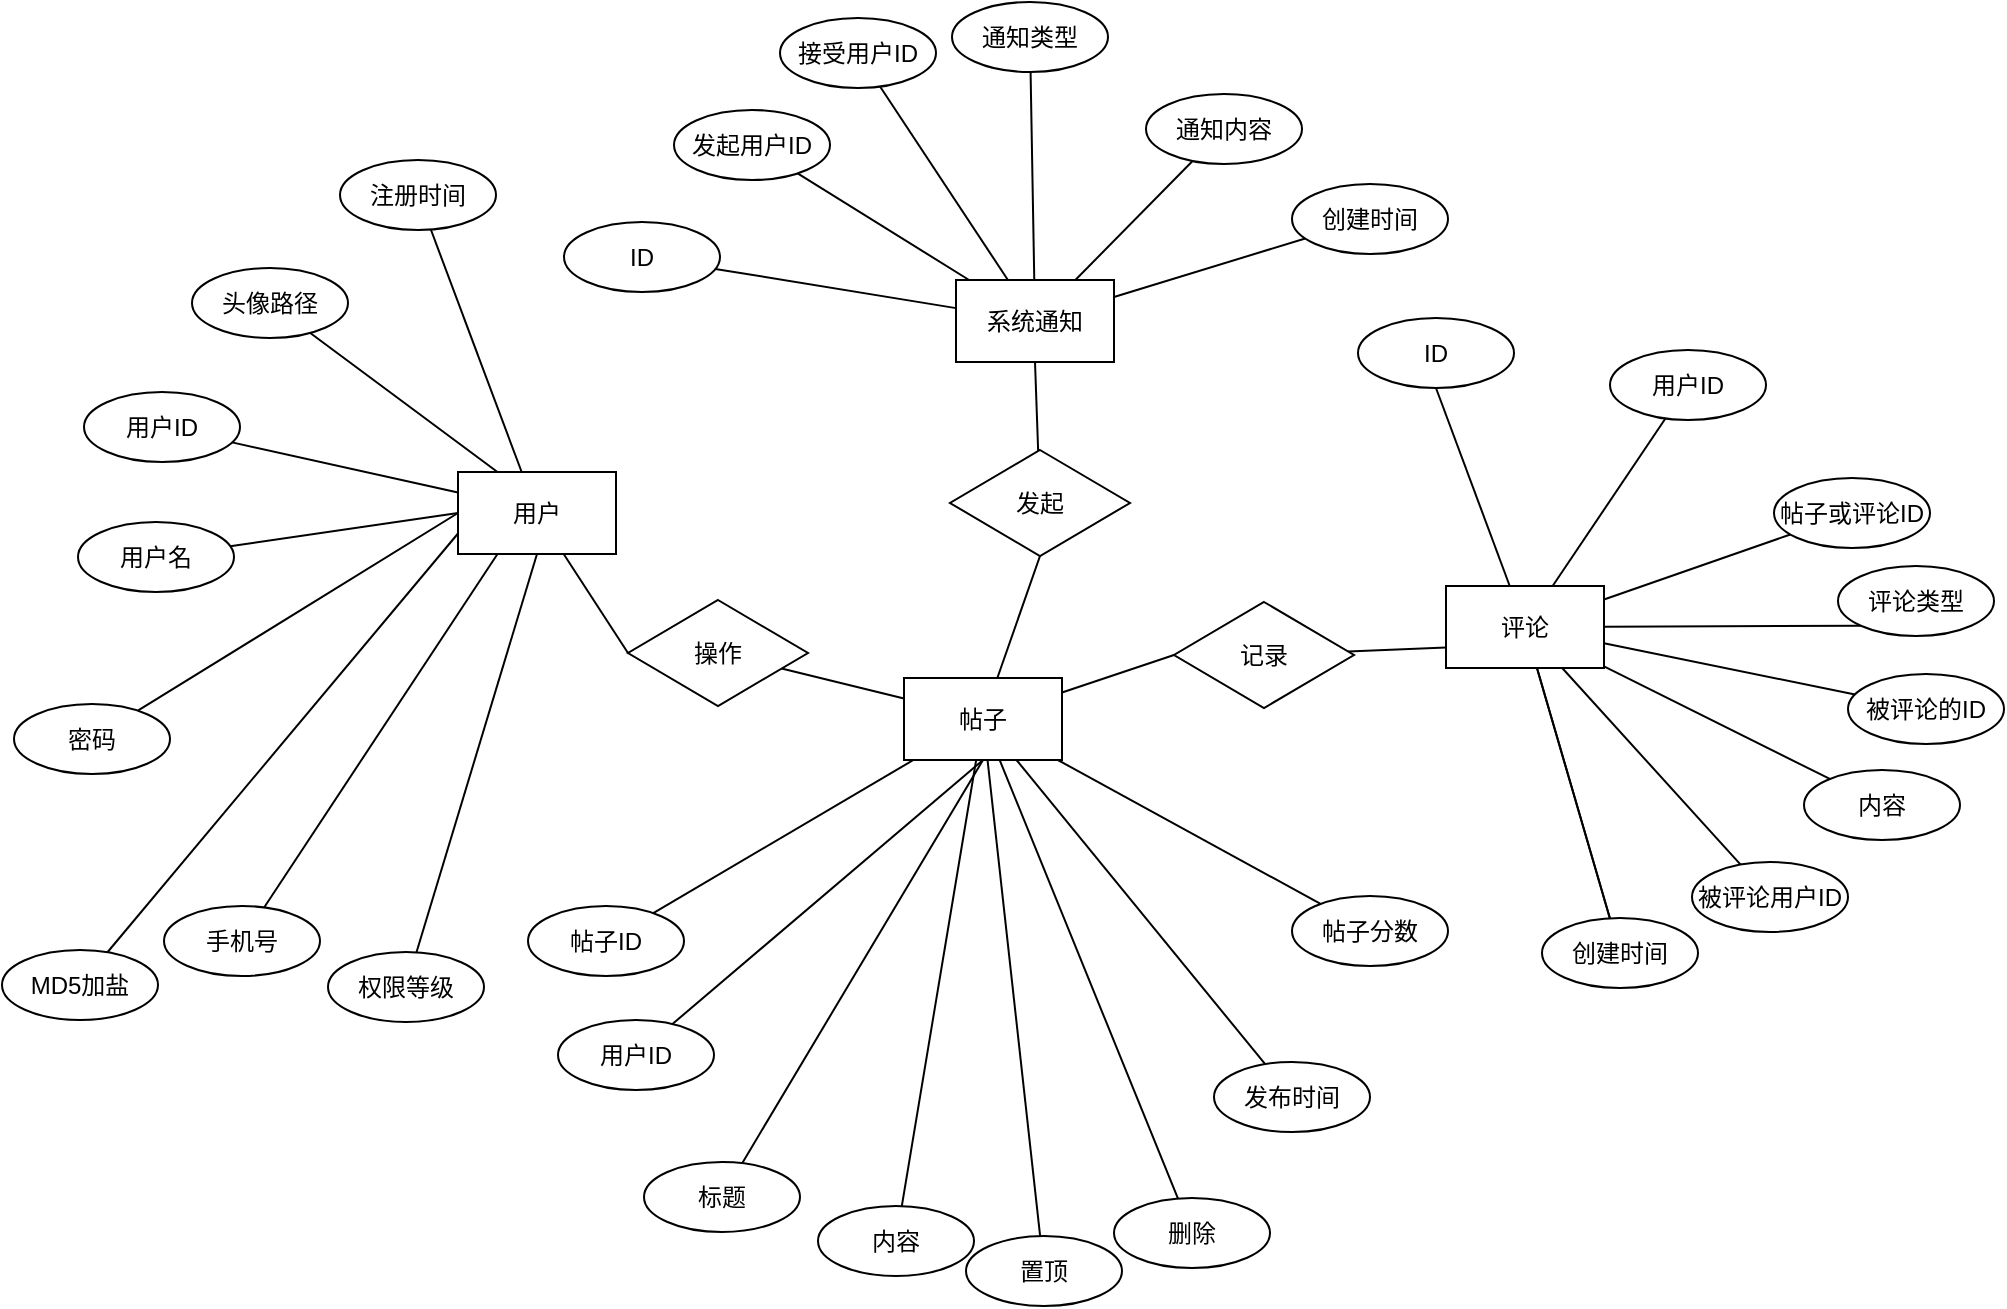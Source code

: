 <mxfile version="24.4.4" type="github">
  <diagram name="第 1 页" id="bdDRS0cwaaoAbasVtGUw">
    <mxGraphModel dx="1622" dy="1034" grid="0" gridSize="10" guides="0" tooltips="1" connect="1" arrows="1" fold="1" page="0" pageScale="1" pageWidth="827" pageHeight="1169" background="none" math="0" shadow="0">
      <root>
        <mxCell id="0" />
        <mxCell id="1" parent="0" />
        <mxCell id="HO1AtHg8zfSBXz6wiqJo-88" style="edgeStyle=none;rounded=0;orthogonalLoop=1;jettySize=auto;html=1;entryX=0;entryY=0.5;entryDx=0;entryDy=0;strokeColor=default;align=center;verticalAlign=middle;fontFamily=Helvetica;fontSize=11;fontColor=default;labelBackgroundColor=default;endArrow=none;endFill=0;" edge="1" parent="1" source="HO1AtHg8zfSBXz6wiqJo-1" target="HO1AtHg8zfSBXz6wiqJo-11">
          <mxGeometry relative="1" as="geometry" />
        </mxCell>
        <mxCell id="HO1AtHg8zfSBXz6wiqJo-1" value="用户" style="rounded=0;whiteSpace=wrap;html=1;" vertex="1" parent="1">
          <mxGeometry x="192" y="32" width="79" height="41" as="geometry" />
        </mxCell>
        <mxCell id="HO1AtHg8zfSBXz6wiqJo-86" style="edgeStyle=none;rounded=0;orthogonalLoop=1;jettySize=auto;html=1;entryX=0.25;entryY=1;entryDx=0;entryDy=0;strokeColor=default;align=center;verticalAlign=middle;fontFamily=Helvetica;fontSize=11;fontColor=default;labelBackgroundColor=default;endArrow=none;endFill=0;" edge="1" parent="1" source="HO1AtHg8zfSBXz6wiqJo-2" target="HO1AtHg8zfSBXz6wiqJo-1">
          <mxGeometry relative="1" as="geometry" />
        </mxCell>
        <mxCell id="HO1AtHg8zfSBXz6wiqJo-2" value="手机号" style="ellipse;whiteSpace=wrap;html=1;" vertex="1" parent="1">
          <mxGeometry x="45" y="249" width="78" height="35" as="geometry" />
        </mxCell>
        <mxCell id="HO1AtHg8zfSBXz6wiqJo-85" style="edgeStyle=none;rounded=0;orthogonalLoop=1;jettySize=auto;html=1;entryX=0;entryY=0.75;entryDx=0;entryDy=0;strokeColor=default;align=center;verticalAlign=middle;fontFamily=Helvetica;fontSize=11;fontColor=default;labelBackgroundColor=default;endArrow=none;endFill=0;" edge="1" parent="1" source="HO1AtHg8zfSBXz6wiqJo-3" target="HO1AtHg8zfSBXz6wiqJo-1">
          <mxGeometry relative="1" as="geometry" />
        </mxCell>
        <mxCell id="HO1AtHg8zfSBXz6wiqJo-3" value="MD5加盐" style="ellipse;whiteSpace=wrap;html=1;" vertex="1" parent="1">
          <mxGeometry x="-36" y="271" width="78" height="35" as="geometry" />
        </mxCell>
        <mxCell id="HO1AtHg8zfSBXz6wiqJo-84" style="edgeStyle=none;rounded=0;orthogonalLoop=1;jettySize=auto;html=1;entryX=0;entryY=0.5;entryDx=0;entryDy=0;strokeColor=default;align=center;verticalAlign=middle;fontFamily=Helvetica;fontSize=11;fontColor=default;labelBackgroundColor=default;endArrow=none;endFill=0;" edge="1" parent="1" source="HO1AtHg8zfSBXz6wiqJo-4" target="HO1AtHg8zfSBXz6wiqJo-1">
          <mxGeometry relative="1" as="geometry" />
        </mxCell>
        <mxCell id="HO1AtHg8zfSBXz6wiqJo-4" value="密码" style="ellipse;whiteSpace=wrap;html=1;" vertex="1" parent="1">
          <mxGeometry x="-30" y="148" width="78" height="35" as="geometry" />
        </mxCell>
        <mxCell id="HO1AtHg8zfSBXz6wiqJo-83" style="edgeStyle=none;rounded=0;orthogonalLoop=1;jettySize=auto;html=1;entryX=0;entryY=0.5;entryDx=0;entryDy=0;strokeColor=default;align=center;verticalAlign=middle;fontFamily=Helvetica;fontSize=11;fontColor=default;labelBackgroundColor=default;endArrow=none;endFill=0;" edge="1" parent="1" source="HO1AtHg8zfSBXz6wiqJo-5" target="HO1AtHg8zfSBXz6wiqJo-1">
          <mxGeometry relative="1" as="geometry" />
        </mxCell>
        <mxCell id="HO1AtHg8zfSBXz6wiqJo-5" value="用户名" style="ellipse;whiteSpace=wrap;html=1;" vertex="1" parent="1">
          <mxGeometry x="2" y="57" width="78" height="35" as="geometry" />
        </mxCell>
        <mxCell id="HO1AtHg8zfSBXz6wiqJo-72" style="rounded=0;orthogonalLoop=1;jettySize=auto;html=1;entryX=0.25;entryY=0;entryDx=0;entryDy=0;endArrow=none;endFill=0;" edge="1" parent="1" source="HO1AtHg8zfSBXz6wiqJo-6" target="HO1AtHg8zfSBXz6wiqJo-1">
          <mxGeometry relative="1" as="geometry" />
        </mxCell>
        <mxCell id="HO1AtHg8zfSBXz6wiqJo-6" value="头像路径" style="ellipse;whiteSpace=wrap;html=1;" vertex="1" parent="1">
          <mxGeometry x="59" y="-70" width="78" height="35" as="geometry" />
        </mxCell>
        <mxCell id="HO1AtHg8zfSBXz6wiqJo-82" style="edgeStyle=none;rounded=0;orthogonalLoop=1;jettySize=auto;html=1;entryX=0;entryY=0.25;entryDx=0;entryDy=0;strokeColor=default;align=center;verticalAlign=middle;fontFamily=Helvetica;fontSize=11;fontColor=default;labelBackgroundColor=default;endArrow=none;endFill=0;" edge="1" parent="1" source="HO1AtHg8zfSBXz6wiqJo-7" target="HO1AtHg8zfSBXz6wiqJo-1">
          <mxGeometry relative="1" as="geometry" />
        </mxCell>
        <mxCell id="HO1AtHg8zfSBXz6wiqJo-7" value="用户ID" style="ellipse;whiteSpace=wrap;html=1;" vertex="1" parent="1">
          <mxGeometry x="5" y="-8" width="78" height="35" as="geometry" />
        </mxCell>
        <mxCell id="HO1AtHg8zfSBXz6wiqJo-53" style="edgeStyle=orthogonalEdgeStyle;rounded=0;orthogonalLoop=1;jettySize=auto;html=1;entryX=0.5;entryY=0;entryDx=0;entryDy=0;strokeColor=none;" edge="1" parent="1" source="HO1AtHg8zfSBXz6wiqJo-8" target="HO1AtHg8zfSBXz6wiqJo-1">
          <mxGeometry relative="1" as="geometry" />
        </mxCell>
        <mxCell id="HO1AtHg8zfSBXz6wiqJo-54" style="edgeStyle=orthogonalEdgeStyle;rounded=0;orthogonalLoop=1;jettySize=auto;html=1;entryX=0.5;entryY=0;entryDx=0;entryDy=0;strokeColor=none;" edge="1" parent="1" source="HO1AtHg8zfSBXz6wiqJo-8" target="HO1AtHg8zfSBXz6wiqJo-1">
          <mxGeometry relative="1" as="geometry" />
        </mxCell>
        <mxCell id="HO1AtHg8zfSBXz6wiqJo-121" style="edgeStyle=none;rounded=0;orthogonalLoop=1;jettySize=auto;html=1;strokeColor=default;align=center;verticalAlign=middle;fontFamily=Helvetica;fontSize=11;fontColor=default;labelBackgroundColor=default;endArrow=none;endFill=0;" edge="1" parent="1" source="HO1AtHg8zfSBXz6wiqJo-8" target="HO1AtHg8zfSBXz6wiqJo-1">
          <mxGeometry relative="1" as="geometry" />
        </mxCell>
        <mxCell id="HO1AtHg8zfSBXz6wiqJo-8" value="注册时间" style="ellipse;whiteSpace=wrap;html=1;" vertex="1" parent="1">
          <mxGeometry x="133" y="-124" width="78" height="35" as="geometry" />
        </mxCell>
        <mxCell id="HO1AtHg8zfSBXz6wiqJo-87" style="edgeStyle=none;rounded=0;orthogonalLoop=1;jettySize=auto;html=1;entryX=0.5;entryY=1;entryDx=0;entryDy=0;strokeColor=default;align=center;verticalAlign=middle;fontFamily=Helvetica;fontSize=11;fontColor=default;labelBackgroundColor=default;endArrow=none;endFill=0;" edge="1" parent="1" source="HO1AtHg8zfSBXz6wiqJo-9" target="HO1AtHg8zfSBXz6wiqJo-1">
          <mxGeometry relative="1" as="geometry" />
        </mxCell>
        <mxCell id="HO1AtHg8zfSBXz6wiqJo-9" value="权限等级" style="ellipse;whiteSpace=wrap;html=1;" vertex="1" parent="1">
          <mxGeometry x="127" y="272" width="78" height="35" as="geometry" />
        </mxCell>
        <mxCell id="HO1AtHg8zfSBXz6wiqJo-90" style="edgeStyle=none;rounded=0;orthogonalLoop=1;jettySize=auto;html=1;entryX=0;entryY=0.25;entryDx=0;entryDy=0;strokeColor=default;align=center;verticalAlign=middle;fontFamily=Helvetica;fontSize=11;fontColor=default;labelBackgroundColor=default;endArrow=none;endFill=0;" edge="1" parent="1" source="HO1AtHg8zfSBXz6wiqJo-11" target="HO1AtHg8zfSBXz6wiqJo-12">
          <mxGeometry relative="1" as="geometry" />
        </mxCell>
        <mxCell id="HO1AtHg8zfSBXz6wiqJo-11" value="操作" style="rhombus;whiteSpace=wrap;html=1;" vertex="1" parent="1">
          <mxGeometry x="277" y="96" width="90" height="53" as="geometry" />
        </mxCell>
        <mxCell id="HO1AtHg8zfSBXz6wiqJo-89" style="edgeStyle=none;rounded=0;orthogonalLoop=1;jettySize=auto;html=1;entryX=0.5;entryY=1;entryDx=0;entryDy=0;strokeColor=default;align=center;verticalAlign=middle;fontFamily=Helvetica;fontSize=11;fontColor=default;labelBackgroundColor=default;endArrow=none;endFill=0;" edge="1" parent="1" source="HO1AtHg8zfSBXz6wiqJo-12" target="HO1AtHg8zfSBXz6wiqJo-13">
          <mxGeometry relative="1" as="geometry" />
        </mxCell>
        <mxCell id="HO1AtHg8zfSBXz6wiqJo-91" style="edgeStyle=none;rounded=0;orthogonalLoop=1;jettySize=auto;html=1;entryX=0;entryY=0.5;entryDx=0;entryDy=0;strokeColor=default;align=center;verticalAlign=middle;fontFamily=Helvetica;fontSize=11;fontColor=default;labelBackgroundColor=default;endArrow=none;endFill=0;" edge="1" parent="1" source="HO1AtHg8zfSBXz6wiqJo-12" target="HO1AtHg8zfSBXz6wiqJo-15">
          <mxGeometry relative="1" as="geometry" />
        </mxCell>
        <mxCell id="HO1AtHg8zfSBXz6wiqJo-101" style="edgeStyle=none;rounded=0;orthogonalLoop=1;jettySize=auto;html=1;strokeColor=default;align=center;verticalAlign=middle;fontFamily=Helvetica;fontSize=11;fontColor=default;labelBackgroundColor=default;endArrow=none;endFill=0;" edge="1" parent="1" source="HO1AtHg8zfSBXz6wiqJo-12" target="HO1AtHg8zfSBXz6wiqJo-32">
          <mxGeometry relative="1" as="geometry" />
        </mxCell>
        <mxCell id="HO1AtHg8zfSBXz6wiqJo-126" style="edgeStyle=none;rounded=0;orthogonalLoop=1;jettySize=auto;html=1;strokeColor=default;align=center;verticalAlign=middle;fontFamily=Helvetica;fontSize=11;fontColor=default;labelBackgroundColor=default;endArrow=none;endFill=0;" edge="1" parent="1" source="HO1AtHg8zfSBXz6wiqJo-12" target="HO1AtHg8zfSBXz6wiqJo-37">
          <mxGeometry relative="1" as="geometry" />
        </mxCell>
        <mxCell id="HO1AtHg8zfSBXz6wiqJo-12" value="帖子" style="rounded=0;whiteSpace=wrap;html=1;" vertex="1" parent="1">
          <mxGeometry x="415" y="135" width="79" height="41" as="geometry" />
        </mxCell>
        <mxCell id="HO1AtHg8zfSBXz6wiqJo-81" style="edgeStyle=none;rounded=0;orthogonalLoop=1;jettySize=auto;html=1;entryX=0.5;entryY=1;entryDx=0;entryDy=0;strokeColor=default;align=center;verticalAlign=middle;fontFamily=Helvetica;fontSize=11;fontColor=default;labelBackgroundColor=default;endArrow=none;endFill=0;" edge="1" parent="1" source="HO1AtHg8zfSBXz6wiqJo-13" target="HO1AtHg8zfSBXz6wiqJo-14">
          <mxGeometry relative="1" as="geometry" />
        </mxCell>
        <mxCell id="HO1AtHg8zfSBXz6wiqJo-13" value="发起" style="rhombus;whiteSpace=wrap;html=1;" vertex="1" parent="1">
          <mxGeometry x="438" y="21" width="90" height="53" as="geometry" />
        </mxCell>
        <mxCell id="HO1AtHg8zfSBXz6wiqJo-14" value="系统通知" style="rounded=0;whiteSpace=wrap;html=1;" vertex="1" parent="1">
          <mxGeometry x="441" y="-64" width="79" height="41" as="geometry" />
        </mxCell>
        <mxCell id="HO1AtHg8zfSBXz6wiqJo-92" style="edgeStyle=none;rounded=0;orthogonalLoop=1;jettySize=auto;html=1;entryX=0;entryY=0.75;entryDx=0;entryDy=0;strokeColor=default;align=center;verticalAlign=middle;fontFamily=Helvetica;fontSize=11;fontColor=default;labelBackgroundColor=default;endArrow=none;endFill=0;" edge="1" parent="1" source="HO1AtHg8zfSBXz6wiqJo-15" target="HO1AtHg8zfSBXz6wiqJo-16">
          <mxGeometry relative="1" as="geometry" />
        </mxCell>
        <mxCell id="HO1AtHg8zfSBXz6wiqJo-15" value="记录" style="rhombus;whiteSpace=wrap;html=1;" vertex="1" parent="1">
          <mxGeometry x="550" y="97" width="90" height="53" as="geometry" />
        </mxCell>
        <mxCell id="HO1AtHg8zfSBXz6wiqJo-93" style="edgeStyle=none;rounded=0;orthogonalLoop=1;jettySize=auto;html=1;entryX=0.5;entryY=1;entryDx=0;entryDy=0;strokeColor=default;align=center;verticalAlign=middle;fontFamily=Helvetica;fontSize=11;fontColor=default;labelBackgroundColor=default;endArrow=none;endFill=0;" edge="1" parent="1" source="HO1AtHg8zfSBXz6wiqJo-16" target="HO1AtHg8zfSBXz6wiqJo-27">
          <mxGeometry relative="1" as="geometry" />
        </mxCell>
        <mxCell id="HO1AtHg8zfSBXz6wiqJo-95" style="edgeStyle=none;rounded=0;orthogonalLoop=1;jettySize=auto;html=1;strokeColor=default;align=center;verticalAlign=middle;fontFamily=Helvetica;fontSize=11;fontColor=default;labelBackgroundColor=default;endArrow=none;endFill=0;" edge="1" parent="1" source="HO1AtHg8zfSBXz6wiqJo-16" target="HO1AtHg8zfSBXz6wiqJo-24">
          <mxGeometry relative="1" as="geometry" />
        </mxCell>
        <mxCell id="HO1AtHg8zfSBXz6wiqJo-96" style="edgeStyle=none;rounded=0;orthogonalLoop=1;jettySize=auto;html=1;entryX=0;entryY=1;entryDx=0;entryDy=0;strokeColor=default;align=center;verticalAlign=middle;fontFamily=Helvetica;fontSize=11;fontColor=default;labelBackgroundColor=default;endArrow=none;endFill=0;" edge="1" parent="1" source="HO1AtHg8zfSBXz6wiqJo-16" target="HO1AtHg8zfSBXz6wiqJo-25">
          <mxGeometry relative="1" as="geometry" />
        </mxCell>
        <mxCell id="HO1AtHg8zfSBXz6wiqJo-97" style="edgeStyle=none;rounded=0;orthogonalLoop=1;jettySize=auto;html=1;strokeColor=default;align=center;verticalAlign=middle;fontFamily=Helvetica;fontSize=11;fontColor=default;labelBackgroundColor=default;endArrow=none;endFill=0;" edge="1" parent="1" source="HO1AtHg8zfSBXz6wiqJo-16" target="HO1AtHg8zfSBXz6wiqJo-28">
          <mxGeometry relative="1" as="geometry" />
        </mxCell>
        <mxCell id="HO1AtHg8zfSBXz6wiqJo-98" style="edgeStyle=none;rounded=0;orthogonalLoop=1;jettySize=auto;html=1;strokeColor=default;align=center;verticalAlign=middle;fontFamily=Helvetica;fontSize=11;fontColor=default;labelBackgroundColor=default;endArrow=none;endFill=0;" edge="1" parent="1" source="HO1AtHg8zfSBXz6wiqJo-16" target="HO1AtHg8zfSBXz6wiqJo-29">
          <mxGeometry relative="1" as="geometry" />
        </mxCell>
        <mxCell id="HO1AtHg8zfSBXz6wiqJo-99" style="edgeStyle=none;rounded=0;orthogonalLoop=1;jettySize=auto;html=1;strokeColor=default;align=center;verticalAlign=middle;fontFamily=Helvetica;fontSize=11;fontColor=default;labelBackgroundColor=default;endArrow=none;endFill=0;" edge="1" parent="1" source="HO1AtHg8zfSBXz6wiqJo-16" target="HO1AtHg8zfSBXz6wiqJo-30">
          <mxGeometry relative="1" as="geometry" />
        </mxCell>
        <mxCell id="HO1AtHg8zfSBXz6wiqJo-100" style="edgeStyle=none;rounded=0;orthogonalLoop=1;jettySize=auto;html=1;strokeColor=default;align=center;verticalAlign=middle;fontFamily=Helvetica;fontSize=11;fontColor=default;labelBackgroundColor=default;endArrow=none;endFill=0;" edge="1" parent="1" source="HO1AtHg8zfSBXz6wiqJo-16" target="HO1AtHg8zfSBXz6wiqJo-31">
          <mxGeometry relative="1" as="geometry" />
        </mxCell>
        <mxCell id="HO1AtHg8zfSBXz6wiqJo-123" style="edgeStyle=none;rounded=0;orthogonalLoop=1;jettySize=auto;html=1;strokeColor=default;align=center;verticalAlign=middle;fontFamily=Helvetica;fontSize=11;fontColor=default;labelBackgroundColor=default;endArrow=none;endFill=0;" edge="1" parent="1" source="HO1AtHg8zfSBXz6wiqJo-16" target="HO1AtHg8zfSBXz6wiqJo-26">
          <mxGeometry relative="1" as="geometry" />
        </mxCell>
        <mxCell id="HO1AtHg8zfSBXz6wiqJo-16" value="评论" style="rounded=0;whiteSpace=wrap;html=1;" vertex="1" parent="1">
          <mxGeometry x="686" y="89" width="79" height="41" as="geometry" />
        </mxCell>
        <mxCell id="HO1AtHg8zfSBXz6wiqJo-114" style="edgeStyle=none;rounded=0;orthogonalLoop=1;jettySize=auto;html=1;strokeColor=default;align=center;verticalAlign=middle;fontFamily=Helvetica;fontSize=11;fontColor=default;labelBackgroundColor=default;endArrow=none;endFill=0;" edge="1" parent="1" source="HO1AtHg8zfSBXz6wiqJo-18" target="HO1AtHg8zfSBXz6wiqJo-14">
          <mxGeometry relative="1" as="geometry" />
        </mxCell>
        <mxCell id="HO1AtHg8zfSBXz6wiqJo-18" value="发起用户ID" style="ellipse;whiteSpace=wrap;html=1;" vertex="1" parent="1">
          <mxGeometry x="300" y="-149" width="78" height="35" as="geometry" />
        </mxCell>
        <mxCell id="HO1AtHg8zfSBXz6wiqJo-113" style="edgeStyle=none;rounded=0;orthogonalLoop=1;jettySize=auto;html=1;strokeColor=default;align=center;verticalAlign=middle;fontFamily=Helvetica;fontSize=11;fontColor=default;labelBackgroundColor=default;endArrow=none;endFill=0;" edge="1" parent="1" source="HO1AtHg8zfSBXz6wiqJo-19" target="HO1AtHg8zfSBXz6wiqJo-14">
          <mxGeometry relative="1" as="geometry" />
        </mxCell>
        <mxCell id="HO1AtHg8zfSBXz6wiqJo-19" value="接受用户ID" style="ellipse;whiteSpace=wrap;html=1;" vertex="1" parent="1">
          <mxGeometry x="353" y="-195" width="78" height="35" as="geometry" />
        </mxCell>
        <mxCell id="HO1AtHg8zfSBXz6wiqJo-112" style="edgeStyle=none;rounded=0;orthogonalLoop=1;jettySize=auto;html=1;strokeColor=default;align=center;verticalAlign=middle;fontFamily=Helvetica;fontSize=11;fontColor=default;labelBackgroundColor=default;endArrow=none;endFill=0;" edge="1" parent="1" source="HO1AtHg8zfSBXz6wiqJo-20" target="HO1AtHg8zfSBXz6wiqJo-14">
          <mxGeometry relative="1" as="geometry" />
        </mxCell>
        <mxCell id="HO1AtHg8zfSBXz6wiqJo-20" value="通知类型" style="ellipse;whiteSpace=wrap;html=1;" vertex="1" parent="1">
          <mxGeometry x="439" y="-203" width="78" height="35" as="geometry" />
        </mxCell>
        <mxCell id="HO1AtHg8zfSBXz6wiqJo-111" style="edgeStyle=none;rounded=0;orthogonalLoop=1;jettySize=auto;html=1;strokeColor=default;align=center;verticalAlign=middle;fontFamily=Helvetica;fontSize=11;fontColor=default;labelBackgroundColor=default;endArrow=none;endFill=0;" edge="1" parent="1" source="HO1AtHg8zfSBXz6wiqJo-21" target="HO1AtHg8zfSBXz6wiqJo-14">
          <mxGeometry relative="1" as="geometry" />
        </mxCell>
        <mxCell id="HO1AtHg8zfSBXz6wiqJo-21" value="通知内容" style="ellipse;whiteSpace=wrap;html=1;" vertex="1" parent="1">
          <mxGeometry x="536" y="-157" width="78" height="35" as="geometry" />
        </mxCell>
        <mxCell id="HO1AtHg8zfSBXz6wiqJo-110" style="edgeStyle=none;rounded=0;orthogonalLoop=1;jettySize=auto;html=1;strokeColor=default;align=center;verticalAlign=middle;fontFamily=Helvetica;fontSize=11;fontColor=default;labelBackgroundColor=default;endArrow=none;endFill=0;" edge="1" parent="1" source="HO1AtHg8zfSBXz6wiqJo-22" target="HO1AtHg8zfSBXz6wiqJo-14">
          <mxGeometry relative="1" as="geometry" />
        </mxCell>
        <mxCell id="HO1AtHg8zfSBXz6wiqJo-22" value="创建时间" style="ellipse;whiteSpace=wrap;html=1;" vertex="1" parent="1">
          <mxGeometry x="609" y="-112" width="78" height="35" as="geometry" />
        </mxCell>
        <mxCell id="HO1AtHg8zfSBXz6wiqJo-115" style="edgeStyle=none;rounded=0;orthogonalLoop=1;jettySize=auto;html=1;strokeColor=default;align=center;verticalAlign=middle;fontFamily=Helvetica;fontSize=11;fontColor=default;labelBackgroundColor=default;endArrow=none;endFill=0;" edge="1" parent="1" source="HO1AtHg8zfSBXz6wiqJo-23" target="HO1AtHg8zfSBXz6wiqJo-14">
          <mxGeometry relative="1" as="geometry" />
        </mxCell>
        <mxCell id="HO1AtHg8zfSBXz6wiqJo-23" value="ID" style="ellipse;whiteSpace=wrap;html=1;" vertex="1" parent="1">
          <mxGeometry x="245" y="-93" width="78" height="35" as="geometry" />
        </mxCell>
        <mxCell id="HO1AtHg8zfSBXz6wiqJo-24" value="帖子或评论ID" style="ellipse;whiteSpace=wrap;html=1;" vertex="1" parent="1">
          <mxGeometry x="850" y="35" width="78" height="35" as="geometry" />
        </mxCell>
        <mxCell id="HO1AtHg8zfSBXz6wiqJo-25" value="评论类型" style="ellipse;whiteSpace=wrap;html=1;" vertex="1" parent="1">
          <mxGeometry x="882" y="79" width="78" height="35" as="geometry" />
        </mxCell>
        <mxCell id="HO1AtHg8zfSBXz6wiqJo-26" value="用户ID" style="ellipse;whiteSpace=wrap;html=1;" vertex="1" parent="1">
          <mxGeometry x="768" y="-29" width="78" height="35" as="geometry" />
        </mxCell>
        <mxCell id="HO1AtHg8zfSBXz6wiqJo-27" value="ID" style="ellipse;whiteSpace=wrap;html=1;" vertex="1" parent="1">
          <mxGeometry x="642" y="-45" width="78" height="35" as="geometry" />
        </mxCell>
        <mxCell id="HO1AtHg8zfSBXz6wiqJo-28" value="被评论的ID" style="ellipse;whiteSpace=wrap;html=1;" vertex="1" parent="1">
          <mxGeometry x="887" y="133" width="78" height="35" as="geometry" />
        </mxCell>
        <mxCell id="HO1AtHg8zfSBXz6wiqJo-29" value="内容" style="ellipse;whiteSpace=wrap;html=1;" vertex="1" parent="1">
          <mxGeometry x="865" y="181" width="78" height="35" as="geometry" />
        </mxCell>
        <mxCell id="HO1AtHg8zfSBXz6wiqJo-30" value="被评论用户ID" style="ellipse;whiteSpace=wrap;html=1;" vertex="1" parent="1">
          <mxGeometry x="809" y="227" width="78" height="35" as="geometry" />
        </mxCell>
        <mxCell id="HO1AtHg8zfSBXz6wiqJo-118" value="" style="edgeStyle=none;rounded=0;orthogonalLoop=1;jettySize=auto;html=1;strokeColor=default;align=center;verticalAlign=middle;fontFamily=Helvetica;fontSize=11;fontColor=default;labelBackgroundColor=default;endArrow=none;endFill=0;" edge="1" parent="1" source="HO1AtHg8zfSBXz6wiqJo-31" target="HO1AtHg8zfSBXz6wiqJo-16">
          <mxGeometry relative="1" as="geometry" />
        </mxCell>
        <mxCell id="HO1AtHg8zfSBXz6wiqJo-31" value="创建时间" style="ellipse;whiteSpace=wrap;html=1;" vertex="1" parent="1">
          <mxGeometry x="734" y="255" width="78" height="35" as="geometry" />
        </mxCell>
        <mxCell id="HO1AtHg8zfSBXz6wiqJo-32" value="帖子ID" style="ellipse;whiteSpace=wrap;html=1;" vertex="1" parent="1">
          <mxGeometry x="227" y="249" width="78" height="35" as="geometry" />
        </mxCell>
        <mxCell id="HO1AtHg8zfSBXz6wiqJo-102" style="edgeStyle=none;rounded=0;orthogonalLoop=1;jettySize=auto;html=1;entryX=0.5;entryY=1;entryDx=0;entryDy=0;strokeColor=default;align=center;verticalAlign=middle;fontFamily=Helvetica;fontSize=11;fontColor=default;labelBackgroundColor=default;endArrow=none;endFill=0;" edge="1" parent="1" source="HO1AtHg8zfSBXz6wiqJo-33" target="HO1AtHg8zfSBXz6wiqJo-12">
          <mxGeometry relative="1" as="geometry" />
        </mxCell>
        <mxCell id="HO1AtHg8zfSBXz6wiqJo-33" value="用户ID" style="ellipse;whiteSpace=wrap;html=1;" vertex="1" parent="1">
          <mxGeometry x="242" y="306" width="78" height="35" as="geometry" />
        </mxCell>
        <mxCell id="HO1AtHg8zfSBXz6wiqJo-103" style="edgeStyle=none;rounded=0;orthogonalLoop=1;jettySize=auto;html=1;entryX=0.5;entryY=1;entryDx=0;entryDy=0;strokeColor=default;align=center;verticalAlign=middle;fontFamily=Helvetica;fontSize=11;fontColor=default;labelBackgroundColor=default;endArrow=none;endFill=0;" edge="1" parent="1" source="HO1AtHg8zfSBXz6wiqJo-34" target="HO1AtHg8zfSBXz6wiqJo-12">
          <mxGeometry relative="1" as="geometry" />
        </mxCell>
        <mxCell id="HO1AtHg8zfSBXz6wiqJo-34" value="标题" style="ellipse;whiteSpace=wrap;html=1;" vertex="1" parent="1">
          <mxGeometry x="285" y="377" width="78" height="35" as="geometry" />
        </mxCell>
        <mxCell id="HO1AtHg8zfSBXz6wiqJo-109" style="edgeStyle=none;rounded=0;orthogonalLoop=1;jettySize=auto;html=1;strokeColor=default;align=center;verticalAlign=middle;fontFamily=Helvetica;fontSize=11;fontColor=default;labelBackgroundColor=default;endArrow=none;endFill=0;" edge="1" parent="1" source="HO1AtHg8zfSBXz6wiqJo-35" target="HO1AtHg8zfSBXz6wiqJo-12">
          <mxGeometry relative="1" as="geometry" />
        </mxCell>
        <mxCell id="HO1AtHg8zfSBXz6wiqJo-35" value="帖子分数" style="ellipse;whiteSpace=wrap;html=1;" vertex="1" parent="1">
          <mxGeometry x="609" y="244" width="78" height="35" as="geometry" />
        </mxCell>
        <mxCell id="HO1AtHg8zfSBXz6wiqJo-104" style="edgeStyle=none;rounded=0;orthogonalLoop=1;jettySize=auto;html=1;strokeColor=default;align=center;verticalAlign=middle;fontFamily=Helvetica;fontSize=11;fontColor=default;labelBackgroundColor=default;endArrow=none;endFill=0;" edge="1" parent="1" source="HO1AtHg8zfSBXz6wiqJo-36" target="HO1AtHg8zfSBXz6wiqJo-12">
          <mxGeometry relative="1" as="geometry" />
        </mxCell>
        <mxCell id="HO1AtHg8zfSBXz6wiqJo-36" value="内容" style="ellipse;whiteSpace=wrap;html=1;" vertex="1" parent="1">
          <mxGeometry x="372" y="399" width="78" height="35" as="geometry" />
        </mxCell>
        <mxCell id="HO1AtHg8zfSBXz6wiqJo-37" value="置顶" style="ellipse;whiteSpace=wrap;html=1;" vertex="1" parent="1">
          <mxGeometry x="446" y="414" width="78" height="35" as="geometry" />
        </mxCell>
        <mxCell id="HO1AtHg8zfSBXz6wiqJo-106" style="edgeStyle=none;rounded=0;orthogonalLoop=1;jettySize=auto;html=1;strokeColor=default;align=center;verticalAlign=middle;fontFamily=Helvetica;fontSize=11;fontColor=default;labelBackgroundColor=default;endArrow=none;endFill=0;" edge="1" parent="1" source="HO1AtHg8zfSBXz6wiqJo-38" target="HO1AtHg8zfSBXz6wiqJo-12">
          <mxGeometry relative="1" as="geometry" />
        </mxCell>
        <mxCell id="HO1AtHg8zfSBXz6wiqJo-38" value="删除" style="ellipse;whiteSpace=wrap;html=1;" vertex="1" parent="1">
          <mxGeometry x="520" y="395" width="78" height="35" as="geometry" />
        </mxCell>
        <mxCell id="HO1AtHg8zfSBXz6wiqJo-108" style="edgeStyle=none;rounded=0;orthogonalLoop=1;jettySize=auto;html=1;strokeColor=default;align=center;verticalAlign=middle;fontFamily=Helvetica;fontSize=11;fontColor=default;labelBackgroundColor=default;endArrow=none;endFill=0;" edge="1" parent="1" source="HO1AtHg8zfSBXz6wiqJo-39" target="HO1AtHg8zfSBXz6wiqJo-12">
          <mxGeometry relative="1" as="geometry" />
        </mxCell>
        <mxCell id="HO1AtHg8zfSBXz6wiqJo-39" value="发布时间" style="ellipse;whiteSpace=wrap;html=1;" vertex="1" parent="1">
          <mxGeometry x="570" y="327" width="78" height="35" as="geometry" />
        </mxCell>
      </root>
    </mxGraphModel>
  </diagram>
</mxfile>
